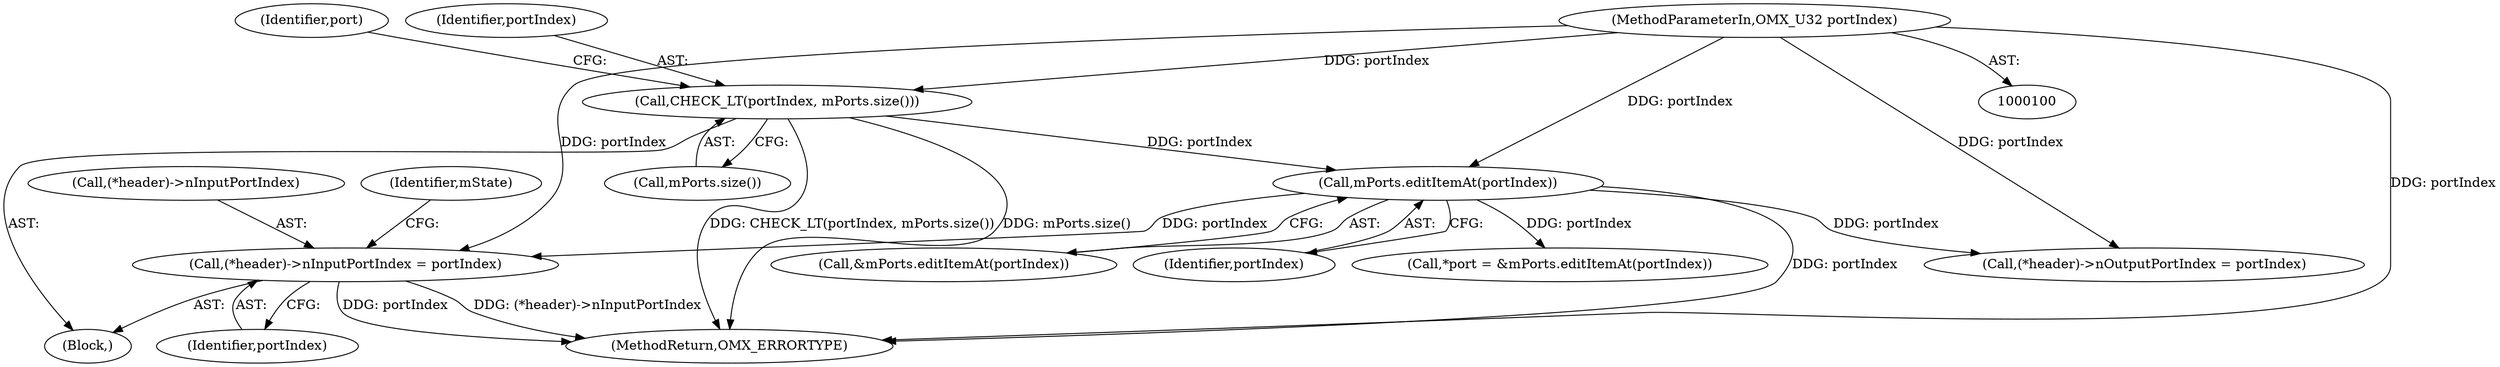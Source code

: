 digraph "0_Android_d834160d9759f1098df692b34e6eeb548f9e317b@pointer" {
"1000265" [label="(Call,(*header)->nInputPortIndex = portIndex)"];
"1000102" [label="(MethodParameterIn,OMX_U32 portIndex)"];
"1000115" [label="(Call,mPorts.editItemAt(portIndex))"];
"1000108" [label="(Call,CHECK_LT(portIndex, mPorts.size()))"];
"1000109" [label="(Identifier,portIndex)"];
"1000113" [label="(Identifier,port)"];
"1000259" [label="(Call,(*header)->nOutputPortIndex = portIndex)"];
"1000115" [label="(Call,mPorts.editItemAt(portIndex))"];
"1000265" [label="(Call,(*header)->nInputPortIndex = portIndex)"];
"1000270" [label="(Identifier,portIndex)"];
"1000102" [label="(MethodParameterIn,OMX_U32 portIndex)"];
"1000108" [label="(Call,CHECK_LT(portIndex, mPorts.size()))"];
"1000112" [label="(Call,*port = &mPorts.editItemAt(portIndex))"];
"1000266" [label="(Call,(*header)->nInputPortIndex)"];
"1000106" [label="(Block,)"];
"1000116" [label="(Identifier,portIndex)"];
"1000274" [label="(Identifier,mState)"];
"1000114" [label="(Call,&mPorts.editItemAt(portIndex))"];
"1000329" [label="(MethodReturn,OMX_ERRORTYPE)"];
"1000110" [label="(Call,mPorts.size())"];
"1000265" -> "1000106"  [label="AST: "];
"1000265" -> "1000270"  [label="CFG: "];
"1000266" -> "1000265"  [label="AST: "];
"1000270" -> "1000265"  [label="AST: "];
"1000274" -> "1000265"  [label="CFG: "];
"1000265" -> "1000329"  [label="DDG: (*header)->nInputPortIndex"];
"1000265" -> "1000329"  [label="DDG: portIndex"];
"1000102" -> "1000265"  [label="DDG: portIndex"];
"1000115" -> "1000265"  [label="DDG: portIndex"];
"1000102" -> "1000100"  [label="AST: "];
"1000102" -> "1000329"  [label="DDG: portIndex"];
"1000102" -> "1000108"  [label="DDG: portIndex"];
"1000102" -> "1000115"  [label="DDG: portIndex"];
"1000102" -> "1000259"  [label="DDG: portIndex"];
"1000115" -> "1000114"  [label="AST: "];
"1000115" -> "1000116"  [label="CFG: "];
"1000116" -> "1000115"  [label="AST: "];
"1000114" -> "1000115"  [label="CFG: "];
"1000115" -> "1000329"  [label="DDG: portIndex"];
"1000115" -> "1000112"  [label="DDG: portIndex"];
"1000108" -> "1000115"  [label="DDG: portIndex"];
"1000115" -> "1000259"  [label="DDG: portIndex"];
"1000108" -> "1000106"  [label="AST: "];
"1000108" -> "1000110"  [label="CFG: "];
"1000109" -> "1000108"  [label="AST: "];
"1000110" -> "1000108"  [label="AST: "];
"1000113" -> "1000108"  [label="CFG: "];
"1000108" -> "1000329"  [label="DDG: CHECK_LT(portIndex, mPorts.size())"];
"1000108" -> "1000329"  [label="DDG: mPorts.size()"];
}
